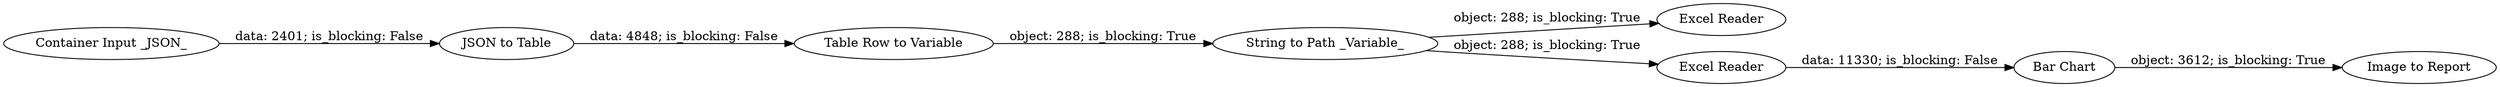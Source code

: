 digraph {
	"-3132983918766389633_2" [label="JSON to Table"]
	"-3132983918766389633_8" [label="Bar Chart"]
	"-3132983918766389633_9" [label="Image to Report"]
	"-3132983918766389633_5" [label="Excel Reader"]
	"-3132983918766389633_1" [label="Container Input _JSON_"]
	"-3132983918766389633_3" [label="Table Row to Variable"]
	"-3132983918766389633_4" [label="Excel Reader"]
	"-3132983918766389633_7" [label="String to Path _Variable_"]
	"-3132983918766389633_4" -> "-3132983918766389633_8" [label="data: 11330; is_blocking: False"]
	"-3132983918766389633_7" -> "-3132983918766389633_4" [label="object: 288; is_blocking: True"]
	"-3132983918766389633_7" -> "-3132983918766389633_5" [label="object: 288; is_blocking: True"]
	"-3132983918766389633_2" -> "-3132983918766389633_3" [label="data: 4848; is_blocking: False"]
	"-3132983918766389633_1" -> "-3132983918766389633_2" [label="data: 2401; is_blocking: False"]
	"-3132983918766389633_3" -> "-3132983918766389633_7" [label="object: 288; is_blocking: True"]
	"-3132983918766389633_8" -> "-3132983918766389633_9" [label="object: 3612; is_blocking: True"]
	rankdir=LR
}

